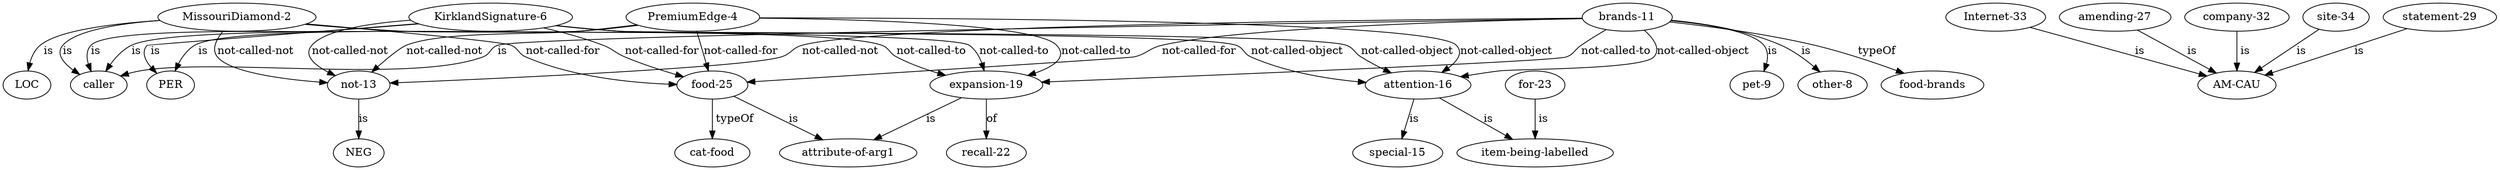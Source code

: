 digraph sample {
"MissouriDiamond-2" -> "expansion-19" [ label = "not-called-to" ];
"brands-11" -> "food-25" [ label = "not-called-for" ];
"KirklandSignature-6" -> "food-25" [ label = "not-called-for" ];
"PremiumEdge-4" -> "food-25" [ label = "not-called-for" ];
"PremiumEdge-4" -> "caller" [ label = "is" ];
"MissouriDiamond-2" -> "food-25" [ label = "not-called-for" ];
"brands-11" -> "caller" [ label = "is" ];
"attention-16" -> "special-15" [ label = "is" ];
"KirklandSignature-6" -> "attention-16" [ label = "not-called-object" ];
"KirklandSignature-6" -> "caller" [ label = "is" ];
"KirklandSignature-6" -> "PER" [ label = " is " ];
"brands-11" -> "pet-9" [ label = "is" ];
"MissouriDiamond-2" -> "not-13" [ label = "not-called-not" ];
"MissouriDiamond-2" -> "attention-16" [ label = "not-called-object" ];
"brands-11" -> "not-13" [ label = "not-called-not" ];
"KirklandSignature-6" -> "not-13" [ label = "not-called-not" ];
"brands-11" -> "attention-16" [ label = "not-called-object" ];
"MissouriDiamond-2" -> "LOC" [ label = " is " ];
"PremiumEdge-4" -> "expansion-19" [ label = "not-called-to" ];
"attention-16" -> "item-being-labelled" [ label = "is" ];
"Internet-33" -> "AM-CAU" [ label = " is " ];
"brands-11" -> "other-8" [ label = "is" ];
"brands-11" -> "food-brands" [ label = " typeOf " ];
"not-13" -> "NEG" [ label = "is" ];
"amending-27" -> "AM-CAU" [ label = " is " ];
"expansion-19" -> "recall-22" [ label = "of" ];
"PremiumEdge-4" -> "attention-16" [ label = "not-called-object" ];
"company-32" -> "AM-CAU" [ label = " is " ];
"site-34" -> "AM-CAU" [ label = " is " ];
"expansion-19" -> "attribute-of-arg1" [ label = "is" ];
"PremiumEdge-4" -> "PER" [ label = " is " ];
"food-25" -> "cat-food" [ label = " typeOf " ];
"food-25" -> "attribute-of-arg1" [ label = "is" ];
"statement-29" -> "AM-CAU" [ label = " is " ];
"PremiumEdge-4" -> "not-13" [ label = "not-called-not" ];
"for-23" -> "item-being-labelled" [ label = " is " ];
"MissouriDiamond-2" -> "caller" [ label = "is" ];
"KirklandSignature-6" -> "expansion-19" [ label = "not-called-to" ];
"brands-11" -> "expansion-19" [ label = "not-called-to" ];
}
digraph sample {
"other-8" -> "site-34" [ label = "amending-on" ];
"pet-9" -> "site-34" [ label = "amending-on" ];
"food-10" -> "amender,-corrector" [ label = " is " ];
"site-34" -> "thing-amended" [ label = "is" ];
"MissouriDiamond-2" -> "statement-29" [ label = "amending-object" ];
"PremiumEdge-4" -> "amender,-corrector" [ label = " is " ];
"other-8" -> "statement-29" [ label = "amending-object" ];
"brands-11" -> "amender,-corrector" [ label = " is " ];
"brands-11" -> "statement-29" [ label = "amending-object" ];
"pet-9" -> "amender,-corrector" [ label = " is " ];
"MissouriDiamond-2" -> "site-34" [ label = "amending-on" ];
"other-8" -> "amender,-corrector" [ label = " is " ];
"food-10" -> "site-34" [ label = "amending-on" ];
"food-10" -> "statement-29" [ label = "amending-object" ];
"MissouriDiamond-2" -> "amender,-corrector" [ label = " is " ];
"PremiumEdge-4" -> "site-34" [ label = "amending-on" ];
"Internet-33" -> "MISC" [ label = " is " ];
"KirklandSignature-6" -> "site-34" [ label = "amending-on" ];
"PremiumEdge-4" -> "statement-29" [ label = "amending-object" ];
"brands-11" -> "site-34" [ label = "amending-on" ];
"KirklandSignature-6" -> "statement-29" [ label = "amending-object" ];
"site-34" -> "company-Internet-site" [ label = " typeOf " ];
"pet-9" -> "statement-29" [ label = "amending-object" ];
"KirklandSignature-6" -> "amender,-corrector" [ label = " is " ];
"statement-29" -> "thing-amended" [ label = "is" ];
}

